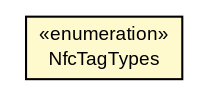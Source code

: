 #!/usr/local/bin/dot
#
# Class diagram 
# Generated by UMLGraph version R5_7_2-3-gee82a7 (http://www.umlgraph.org/)
#

digraph G {
	edge [fontname="arial",fontsize=10,labelfontname="arial",labelfontsize=10];
	node [fontname="arial",fontsize=10,shape=plaintext];
	nodesep=0.25;
	ranksep=0.5;
	// com.st.st25sdk.NFCTag.NfcTagTypes
	c20350 [label=<<table title="com.st.st25sdk.NFCTag.NfcTagTypes" border="0" cellborder="1" cellspacing="0" cellpadding="2" port="p" bgcolor="lemonChiffon" href="./NFCTag.NfcTagTypes.html">
		<tr><td><table border="0" cellspacing="0" cellpadding="1">
<tr><td align="center" balign="center"> &#171;enumeration&#187; </td></tr>
<tr><td align="center" balign="center"> NfcTagTypes </td></tr>
		</table></td></tr>
		</table>>, URL="./NFCTag.NfcTagTypes.html", fontname="arial", fontcolor="black", fontsize=9.0];
}

